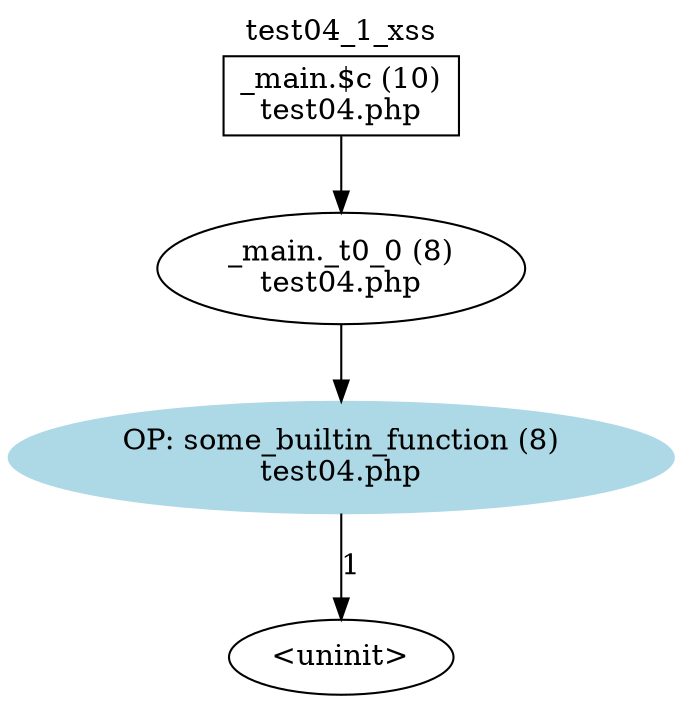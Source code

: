 digraph cfg {
  label="test04_1_xss";
  labelloc=t;
  n1 [shape=box, label="_main.$c (10)\ntest04.php"];
  n2 [shape=ellipse, label="_main._t0_0 (8)\ntest04.php"];
  n3 [shape=ellipse, label="OP: some_builtin_function (8)\ntest04.php",style=filled,color=lightblue];
  n4 [shape=ellipse, label="<uninit>"];
  n1 -> n2;
  n2 -> n3;
  n3 -> n4[label="1"];
}
